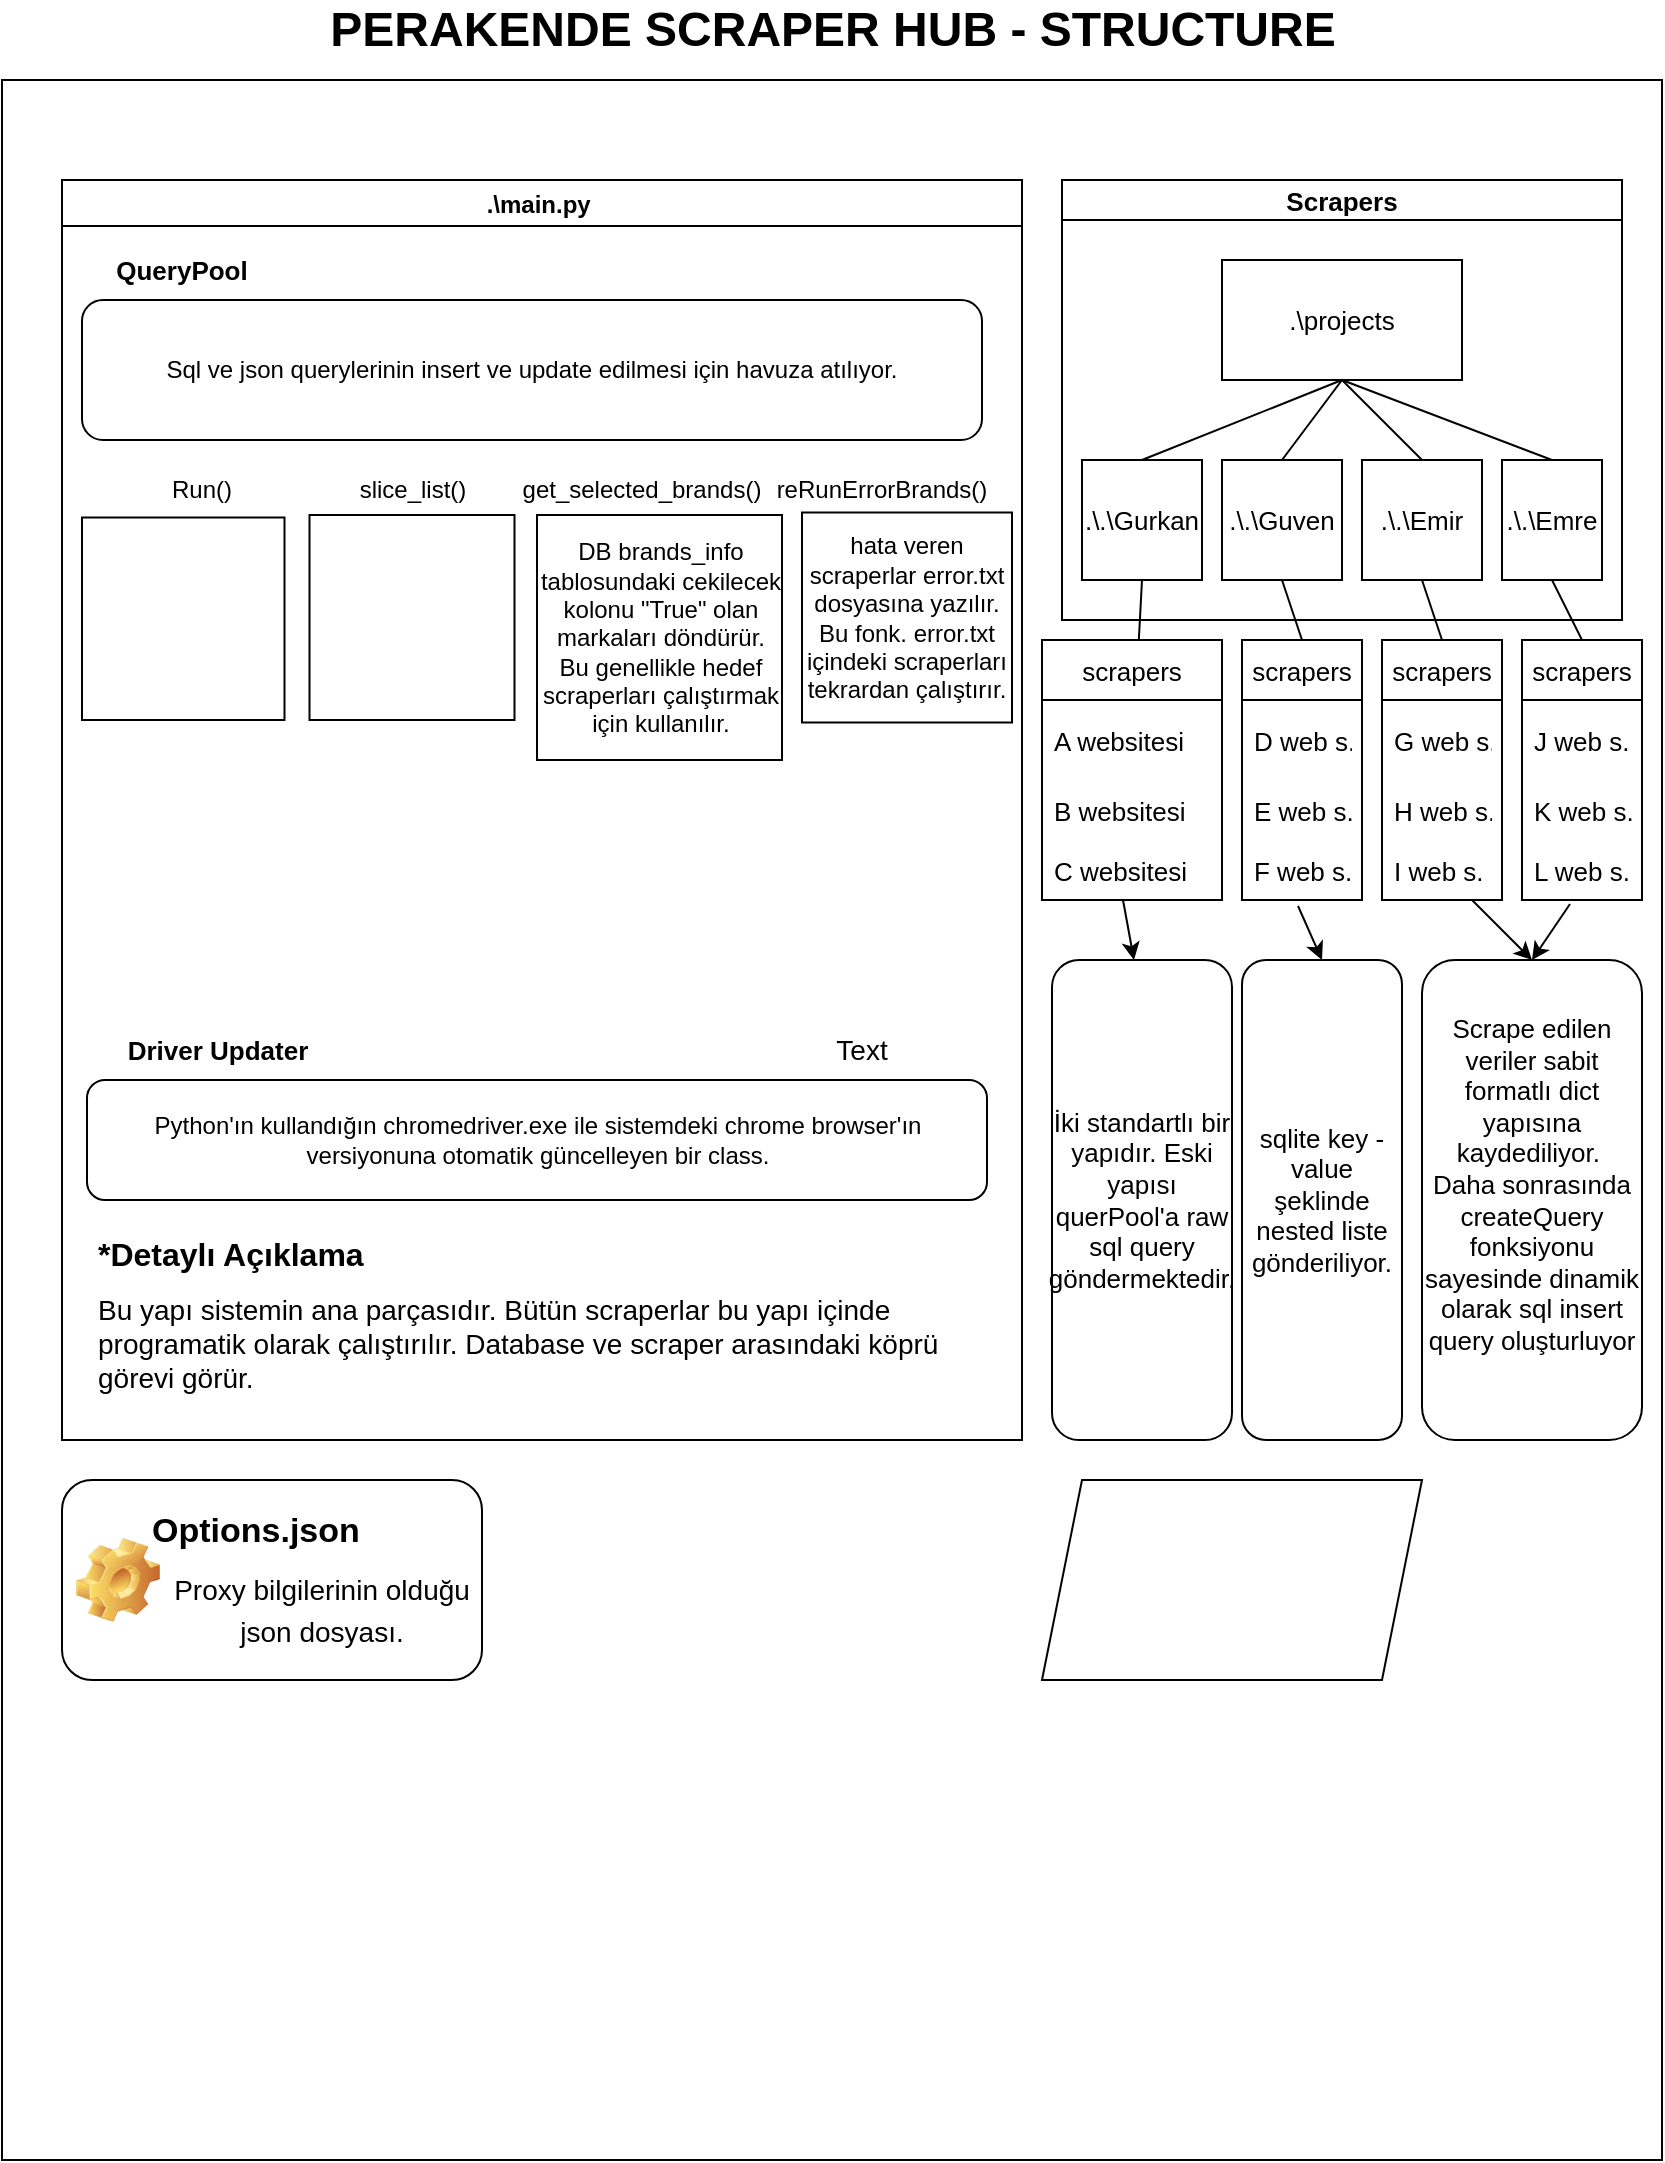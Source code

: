 <mxfile version="17.4.0" type="github">
  <diagram name="Page-1" id="2a216829-ef6e-dabb-86c1-c78162f3ba2b">
    <mxGraphModel dx="1382" dy="774" grid="1" gridSize="10" guides="1" tooltips="1" connect="1" arrows="1" fold="1" page="1" pageScale="1" pageWidth="850" pageHeight="1100" background="none" math="0" shadow="0">
      <root>
        <mxCell id="0" />
        <mxCell id="1" parent="0" />
        <mxCell id="dqU5Dyr8MQ7zKgZwAmgb-1" value="" style="rounded=0;whiteSpace=wrap;html=1;" vertex="1" parent="1">
          <mxGeometry x="10" y="50" width="830" height="1040" as="geometry" />
        </mxCell>
        <mxCell id="dqU5Dyr8MQ7zKgZwAmgb-4" value="PERAKENDE SCRAPER HUB -&amp;nbsp;STRUCTURE" style="text;strokeColor=none;fillColor=none;html=1;fontSize=24;fontStyle=1;verticalAlign=middle;align=center;" vertex="1" parent="1">
          <mxGeometry x="375" y="10" width="100" height="30" as="geometry" />
        </mxCell>
        <mxCell id="dqU5Dyr8MQ7zKgZwAmgb-7" value=".\main.py " style="swimlane;" vertex="1" parent="1">
          <mxGeometry x="40" y="100" width="480" height="630" as="geometry">
            <mxRectangle x="40" y="100" width="90" height="23" as="alternateBounds" />
          </mxGeometry>
        </mxCell>
        <mxCell id="dqU5Dyr8MQ7zKgZwAmgb-9" value="Sql ve json querylerinin insert ve update edilmesi için havuza atılıyor." style="rounded=1;whiteSpace=wrap;html=1;" vertex="1" parent="dqU5Dyr8MQ7zKgZwAmgb-7">
          <mxGeometry x="10" y="60" width="450" height="70" as="geometry" />
        </mxCell>
        <mxCell id="dqU5Dyr8MQ7zKgZwAmgb-10" value="QueryPool" style="text;html=1;strokeColor=none;fillColor=none;align=center;verticalAlign=middle;whiteSpace=wrap;rounded=0;fontStyle=1;fontSize=13;" vertex="1" parent="dqU5Dyr8MQ7zKgZwAmgb-7">
          <mxGeometry x="20" y="30" width="80" height="30" as="geometry" />
        </mxCell>
        <mxCell id="dqU5Dyr8MQ7zKgZwAmgb-15" value="" style="whiteSpace=wrap;html=1;aspect=fixed;" vertex="1" parent="dqU5Dyr8MQ7zKgZwAmgb-7">
          <mxGeometry x="10" y="168.75" width="101.25" height="101.25" as="geometry" />
        </mxCell>
        <mxCell id="dqU5Dyr8MQ7zKgZwAmgb-16" value="" style="whiteSpace=wrap;html=1;aspect=fixed;" vertex="1" parent="dqU5Dyr8MQ7zKgZwAmgb-7">
          <mxGeometry x="123.75" y="167.5" width="102.5" height="102.5" as="geometry" />
        </mxCell>
        <mxCell id="dqU5Dyr8MQ7zKgZwAmgb-17" value="DB brands_info tablosundaki cekilecek kolonu &quot;True&quot; olan markaları döndürür. Bu genellikle hedef scraperları çalıştırmak için kullanılır." style="whiteSpace=wrap;html=1;aspect=fixed;" vertex="1" parent="dqU5Dyr8MQ7zKgZwAmgb-7">
          <mxGeometry x="237.5" y="167.5" width="122.5" height="122.5" as="geometry" />
        </mxCell>
        <mxCell id="dqU5Dyr8MQ7zKgZwAmgb-18" value="Python&#39;ın kullandığın chromedriver.exe ile sistemdeki chrome browser&#39;ın versiyonuna otomatik güncelleyen bir class." style="rounded=1;whiteSpace=wrap;html=1;" vertex="1" parent="dqU5Dyr8MQ7zKgZwAmgb-7">
          <mxGeometry x="12.5" y="450" width="450" height="60" as="geometry" />
        </mxCell>
        <mxCell id="dqU5Dyr8MQ7zKgZwAmgb-19" value="Driver Updater" style="text;html=1;strokeColor=none;fillColor=none;align=center;verticalAlign=middle;whiteSpace=wrap;rounded=0;fontStyle=1;fontSize=13;" vertex="1" parent="dqU5Dyr8MQ7zKgZwAmgb-7">
          <mxGeometry x="12.5" y="420" width="130" height="30" as="geometry" />
        </mxCell>
        <mxCell id="dqU5Dyr8MQ7zKgZwAmgb-20" value="Run()" style="text;html=1;strokeColor=none;fillColor=none;align=center;verticalAlign=middle;whiteSpace=wrap;rounded=0;" vertex="1" parent="dqU5Dyr8MQ7zKgZwAmgb-7">
          <mxGeometry x="35" y="140" width="70" height="30" as="geometry" />
        </mxCell>
        <mxCell id="dqU5Dyr8MQ7zKgZwAmgb-22" value="slice_list()" style="text;html=1;strokeColor=none;fillColor=none;align=center;verticalAlign=middle;whiteSpace=wrap;rounded=0;" vertex="1" parent="dqU5Dyr8MQ7zKgZwAmgb-7">
          <mxGeometry x="132.5" y="140" width="85" height="30" as="geometry" />
        </mxCell>
        <mxCell id="dqU5Dyr8MQ7zKgZwAmgb-23" value="get_selected_brands()" style="text;html=1;strokeColor=none;fillColor=none;align=center;verticalAlign=middle;whiteSpace=wrap;rounded=0;" vertex="1" parent="dqU5Dyr8MQ7zKgZwAmgb-7">
          <mxGeometry x="190" y="140" width="200" height="30" as="geometry" />
        </mxCell>
        <mxCell id="dqU5Dyr8MQ7zKgZwAmgb-25" value="hata veren scraperlar error.txt dosyasına yazılır. Bu fonk. error.txt içindeki scraperları tekrardan çalıştırır." style="whiteSpace=wrap;html=1;aspect=fixed;" vertex="1" parent="dqU5Dyr8MQ7zKgZwAmgb-7">
          <mxGeometry x="370" y="166.25" width="105" height="105" as="geometry" />
        </mxCell>
        <mxCell id="dqU5Dyr8MQ7zKgZwAmgb-26" value="reRunErrorBrands()" style="text;html=1;strokeColor=none;fillColor=none;align=center;verticalAlign=middle;whiteSpace=wrap;rounded=0;" vertex="1" parent="dqU5Dyr8MQ7zKgZwAmgb-7">
          <mxGeometry x="380" y="140" width="60" height="30" as="geometry" />
        </mxCell>
        <mxCell id="dqU5Dyr8MQ7zKgZwAmgb-28" value="&lt;p style=&quot;line-height: 1.3&quot;&gt;&lt;/p&gt;&lt;h1 style=&quot;line-height: 0.7 ; font-size: 16px&quot;&gt;&lt;font style=&quot;font-size: 16px&quot;&gt;*Detaylı Açıklama&lt;/font&gt;&lt;/h1&gt;&lt;p style=&quot;font-size: 14px&quot;&gt;Bu yapı sistemin ana parçasıdır. Bütün scraperlar bu yapı içinde programatik olarak çalıştırılır. Database ve scraper arasındaki köprü görevi görür.&lt;/p&gt;&lt;p&gt;&lt;/p&gt;" style="text;html=1;strokeColor=none;fillColor=none;spacing=5;spacingTop=-20;whiteSpace=wrap;overflow=hidden;rounded=0;" vertex="1" parent="dqU5Dyr8MQ7zKgZwAmgb-7">
          <mxGeometry x="12.5" y="530" width="465" height="80" as="geometry" />
        </mxCell>
        <mxCell id="dqU5Dyr8MQ7zKgZwAmgb-39" value="Scrapers" style="swimlane;startSize=20;horizontal=1;containerType=tree;newEdgeStyle={&quot;edgeStyle&quot;:&quot;elbowEdgeStyle&quot;,&quot;startArrow&quot;:&quot;none&quot;,&quot;endArrow&quot;:&quot;none&quot;};fontSize=13;fontColor=none;strokeColor=default;fillColor=none;" vertex="1" parent="1">
          <mxGeometry x="540" y="100" width="280" height="220" as="geometry" />
        </mxCell>
        <UserObject label=".\projects" treeRoot="1" id="dqU5Dyr8MQ7zKgZwAmgb-42">
          <mxCell style="whiteSpace=wrap;html=1;align=center;treeFolding=1;treeMoving=1;newEdgeStyle={&quot;edgeStyle&quot;:&quot;elbowEdgeStyle&quot;,&quot;startArrow&quot;:&quot;none&quot;,&quot;endArrow&quot;:&quot;none&quot;};fontSize=13;fontColor=none;strokeColor=default;fillColor=none;" vertex="1" parent="dqU5Dyr8MQ7zKgZwAmgb-39">
            <mxGeometry x="80" y="40" width="120" height="60" as="geometry" />
          </mxCell>
        </UserObject>
        <mxCell id="dqU5Dyr8MQ7zKgZwAmgb-45" value=".\.\Emir" style="whiteSpace=wrap;html=1;align=center;verticalAlign=middle;treeFolding=1;treeMoving=1;newEdgeStyle={&quot;edgeStyle&quot;:&quot;elbowEdgeStyle&quot;,&quot;startArrow&quot;:&quot;none&quot;,&quot;endArrow&quot;:&quot;none&quot;};fontSize=13;fontColor=none;strokeColor=default;fillColor=none;" vertex="1" parent="1">
          <mxGeometry x="690" y="240" width="60" height="60" as="geometry" />
        </mxCell>
        <mxCell id="dqU5Dyr8MQ7zKgZwAmgb-46" value=".\.\Emre" style="whiteSpace=wrap;html=1;align=center;verticalAlign=middle;treeFolding=1;treeMoving=1;newEdgeStyle={&quot;edgeStyle&quot;:&quot;elbowEdgeStyle&quot;,&quot;startArrow&quot;:&quot;none&quot;,&quot;endArrow&quot;:&quot;none&quot;};fontSize=13;fontColor=none;strokeColor=default;fillColor=none;" vertex="1" parent="1">
          <mxGeometry x="760" y="240" width="50" height="60" as="geometry" />
        </mxCell>
        <mxCell id="dqU5Dyr8MQ7zKgZwAmgb-48" value=".\.\Gurkan" style="whiteSpace=wrap;html=1;align=center;verticalAlign=middle;treeFolding=1;treeMoving=1;newEdgeStyle={&quot;edgeStyle&quot;:&quot;elbowEdgeStyle&quot;,&quot;startArrow&quot;:&quot;none&quot;,&quot;endArrow&quot;:&quot;none&quot;};fontSize=13;fontColor=none;strokeColor=default;fillColor=none;" vertex="1" parent="1">
          <mxGeometry x="550" y="240" width="60" height="60" as="geometry" />
        </mxCell>
        <mxCell id="dqU5Dyr8MQ7zKgZwAmgb-49" value=".\.\Guven" style="whiteSpace=wrap;html=1;align=center;verticalAlign=middle;treeFolding=1;treeMoving=1;newEdgeStyle={&quot;edgeStyle&quot;:&quot;elbowEdgeStyle&quot;,&quot;startArrow&quot;:&quot;none&quot;,&quot;endArrow&quot;:&quot;none&quot;};fontSize=13;fontColor=none;strokeColor=default;fillColor=none;" vertex="1" parent="1">
          <mxGeometry x="620" y="240" width="60" height="60" as="geometry" />
        </mxCell>
        <mxCell id="dqU5Dyr8MQ7zKgZwAmgb-50" value="" style="endArrow=none;html=1;rounded=0;fontSize=13;fontColor=none;entryX=0.5;entryY=1;entryDx=0;entryDy=0;exitX=0.5;exitY=0;exitDx=0;exitDy=0;" edge="1" parent="1" source="dqU5Dyr8MQ7zKgZwAmgb-45" target="dqU5Dyr8MQ7zKgZwAmgb-42">
          <mxGeometry width="50" height="50" relative="1" as="geometry">
            <mxPoint x="410" y="300" as="sourcePoint" />
            <mxPoint x="460" y="250" as="targetPoint" />
          </mxGeometry>
        </mxCell>
        <mxCell id="dqU5Dyr8MQ7zKgZwAmgb-53" value="" style="endArrow=none;html=1;rounded=0;fontSize=13;fontColor=none;exitX=0.5;exitY=0;exitDx=0;exitDy=0;" edge="1" parent="1" source="dqU5Dyr8MQ7zKgZwAmgb-49">
          <mxGeometry width="50" height="50" relative="1" as="geometry">
            <mxPoint x="410" y="300" as="sourcePoint" />
            <mxPoint x="680" y="200" as="targetPoint" />
          </mxGeometry>
        </mxCell>
        <mxCell id="dqU5Dyr8MQ7zKgZwAmgb-54" value="" style="endArrow=none;html=1;rounded=0;fontSize=13;fontColor=none;entryX=0.5;entryY=1;entryDx=0;entryDy=0;exitX=0.5;exitY=0;exitDx=0;exitDy=0;" edge="1" parent="1" source="dqU5Dyr8MQ7zKgZwAmgb-46" target="dqU5Dyr8MQ7zKgZwAmgb-42">
          <mxGeometry width="50" height="50" relative="1" as="geometry">
            <mxPoint x="720" y="250" as="sourcePoint" />
            <mxPoint x="770" y="200" as="targetPoint" />
          </mxGeometry>
        </mxCell>
        <mxCell id="dqU5Dyr8MQ7zKgZwAmgb-55" value="" style="endArrow=none;html=1;rounded=0;fontSize=13;fontColor=none;entryX=0.5;entryY=1;entryDx=0;entryDy=0;exitX=0.5;exitY=0;exitDx=0;exitDy=0;" edge="1" parent="1" source="dqU5Dyr8MQ7zKgZwAmgb-48" target="dqU5Dyr8MQ7zKgZwAmgb-42">
          <mxGeometry width="50" height="50" relative="1" as="geometry">
            <mxPoint x="570" y="280" as="sourcePoint" />
            <mxPoint x="620" y="230" as="targetPoint" />
          </mxGeometry>
        </mxCell>
        <mxCell id="dqU5Dyr8MQ7zKgZwAmgb-59" value="İki standartlı bir yapıdır. Eski yapısı querPool&#39;a raw sql query göndermektedir.&lt;br&gt;" style="rounded=1;whiteSpace=wrap;html=1;fontSize=13;fontColor=none;strokeColor=default;fillColor=none;" vertex="1" parent="1">
          <mxGeometry x="535" y="490" width="90" height="240" as="geometry" />
        </mxCell>
        <mxCell id="dqU5Dyr8MQ7zKgZwAmgb-60" value="&lt;br&gt;Scrape edilen veriler sabit formatlı dict yapısına kaydediliyor.&amp;nbsp;&lt;br&gt;Daha sonrasında createQuery fonksiyonu sayesinde dinamik olarak sql insert query oluşturluyor&lt;br&gt;&lt;br&gt;&lt;br&gt;" style="rounded=1;whiteSpace=wrap;html=1;fontSize=13;fontColor=none;strokeColor=default;fillColor=none;" vertex="1" parent="1">
          <mxGeometry x="720" y="490" width="110" height="240" as="geometry" />
        </mxCell>
        <mxCell id="dqU5Dyr8MQ7zKgZwAmgb-62" value="sqlite key - value şeklinde nested liste gönderiliyor." style="rounded=1;whiteSpace=wrap;html=1;fontSize=13;fontColor=none;strokeColor=default;fillColor=none;" vertex="1" parent="1">
          <mxGeometry x="630" y="490" width="80" height="240" as="geometry" />
        </mxCell>
        <mxCell id="dqU5Dyr8MQ7zKgZwAmgb-65" value="" style="endArrow=classic;html=1;rounded=0;fontSize=13;fontColor=none;exitX=0.45;exitY=1;exitDx=0;exitDy=0;exitPerimeter=0;" edge="1" parent="1" source="dqU5Dyr8MQ7zKgZwAmgb-72">
          <mxGeometry width="50" height="50" relative="1" as="geometry">
            <mxPoint x="410" y="440" as="sourcePoint" />
            <mxPoint x="576" y="490" as="targetPoint" />
          </mxGeometry>
        </mxCell>
        <mxCell id="dqU5Dyr8MQ7zKgZwAmgb-69" value="scrapers" style="swimlane;fontStyle=0;childLayout=stackLayout;horizontal=1;startSize=30;horizontalStack=0;resizeParent=1;resizeParentMax=0;resizeLast=0;collapsible=1;marginBottom=0;fontSize=13;fontColor=none;strokeColor=default;fillColor=none;" vertex="1" parent="1">
          <mxGeometry x="530" y="330" width="90" height="130" as="geometry" />
        </mxCell>
        <mxCell id="dqU5Dyr8MQ7zKgZwAmgb-70" value="A websitesi" style="text;strokeColor=none;fillColor=none;align=left;verticalAlign=middle;spacingLeft=4;spacingRight=4;overflow=hidden;points=[[0,0.5],[1,0.5]];portConstraint=eastwest;rotatable=0;fontSize=13;fontColor=none;" vertex="1" parent="dqU5Dyr8MQ7zKgZwAmgb-69">
          <mxGeometry y="30" width="90" height="40" as="geometry" />
        </mxCell>
        <mxCell id="dqU5Dyr8MQ7zKgZwAmgb-71" value="B websitesi" style="text;strokeColor=none;fillColor=none;align=left;verticalAlign=middle;spacingLeft=4;spacingRight=4;overflow=hidden;points=[[0,0.5],[1,0.5]];portConstraint=eastwest;rotatable=0;fontSize=13;fontColor=none;" vertex="1" parent="dqU5Dyr8MQ7zKgZwAmgb-69">
          <mxGeometry y="70" width="90" height="30" as="geometry" />
        </mxCell>
        <mxCell id="dqU5Dyr8MQ7zKgZwAmgb-72" value="C websitesi" style="text;strokeColor=none;fillColor=none;align=left;verticalAlign=middle;spacingLeft=4;spacingRight=4;overflow=hidden;points=[[0,0.5],[1,0.5]];portConstraint=eastwest;rotatable=0;fontSize=13;fontColor=none;" vertex="1" parent="dqU5Dyr8MQ7zKgZwAmgb-69">
          <mxGeometry y="100" width="90" height="30" as="geometry" />
        </mxCell>
        <mxCell id="dqU5Dyr8MQ7zKgZwAmgb-73" value="scrapers" style="swimlane;fontStyle=0;childLayout=stackLayout;horizontal=1;startSize=30;horizontalStack=0;resizeParent=1;resizeParentMax=0;resizeLast=0;collapsible=1;marginBottom=0;fontSize=13;fontColor=none;strokeColor=default;fillColor=none;" vertex="1" parent="1">
          <mxGeometry x="630" y="330" width="60" height="130" as="geometry" />
        </mxCell>
        <mxCell id="dqU5Dyr8MQ7zKgZwAmgb-74" value="D web s." style="text;strokeColor=none;fillColor=none;align=left;verticalAlign=middle;spacingLeft=4;spacingRight=4;overflow=hidden;points=[[0,0.5],[1,0.5]];portConstraint=eastwest;rotatable=0;fontSize=13;fontColor=none;" vertex="1" parent="dqU5Dyr8MQ7zKgZwAmgb-73">
          <mxGeometry y="30" width="60" height="40" as="geometry" />
        </mxCell>
        <mxCell id="dqU5Dyr8MQ7zKgZwAmgb-75" value="E web s." style="text;strokeColor=none;fillColor=none;align=left;verticalAlign=middle;spacingLeft=4;spacingRight=4;overflow=hidden;points=[[0,0.5],[1,0.5]];portConstraint=eastwest;rotatable=0;fontSize=13;fontColor=none;" vertex="1" parent="dqU5Dyr8MQ7zKgZwAmgb-73">
          <mxGeometry y="70" width="60" height="30" as="geometry" />
        </mxCell>
        <mxCell id="dqU5Dyr8MQ7zKgZwAmgb-76" value="F web s." style="text;strokeColor=none;fillColor=none;align=left;verticalAlign=middle;spacingLeft=4;spacingRight=4;overflow=hidden;points=[[0,0.5],[1,0.5]];portConstraint=eastwest;rotatable=0;fontSize=13;fontColor=none;" vertex="1" parent="dqU5Dyr8MQ7zKgZwAmgb-73">
          <mxGeometry y="100" width="60" height="30" as="geometry" />
        </mxCell>
        <mxCell id="dqU5Dyr8MQ7zKgZwAmgb-81" value="scrapers" style="swimlane;fontStyle=0;childLayout=stackLayout;horizontal=1;startSize=30;horizontalStack=0;resizeParent=1;resizeParentMax=0;resizeLast=0;collapsible=1;marginBottom=0;fontSize=13;fontColor=none;strokeColor=default;fillColor=none;" vertex="1" parent="1">
          <mxGeometry x="770" y="330" width="60" height="130" as="geometry" />
        </mxCell>
        <mxCell id="dqU5Dyr8MQ7zKgZwAmgb-82" value="J web s." style="text;strokeColor=none;fillColor=none;align=left;verticalAlign=middle;spacingLeft=4;spacingRight=4;overflow=hidden;points=[[0,0.5],[1,0.5]];portConstraint=eastwest;rotatable=0;fontSize=13;fontColor=none;" vertex="1" parent="dqU5Dyr8MQ7zKgZwAmgb-81">
          <mxGeometry y="30" width="60" height="40" as="geometry" />
        </mxCell>
        <mxCell id="dqU5Dyr8MQ7zKgZwAmgb-83" value="K web s." style="text;strokeColor=none;fillColor=none;align=left;verticalAlign=middle;spacingLeft=4;spacingRight=4;overflow=hidden;points=[[0,0.5],[1,0.5]];portConstraint=eastwest;rotatable=0;fontSize=13;fontColor=none;" vertex="1" parent="dqU5Dyr8MQ7zKgZwAmgb-81">
          <mxGeometry y="70" width="60" height="30" as="geometry" />
        </mxCell>
        <mxCell id="dqU5Dyr8MQ7zKgZwAmgb-84" value="L web s." style="text;strokeColor=none;fillColor=none;align=left;verticalAlign=middle;spacingLeft=4;spacingRight=4;overflow=hidden;points=[[0,0.5],[1,0.5]];portConstraint=eastwest;rotatable=0;fontSize=13;fontColor=none;" vertex="1" parent="dqU5Dyr8MQ7zKgZwAmgb-81">
          <mxGeometry y="100" width="60" height="30" as="geometry" />
        </mxCell>
        <mxCell id="dqU5Dyr8MQ7zKgZwAmgb-85" value="scrapers" style="swimlane;fontStyle=0;childLayout=stackLayout;horizontal=1;startSize=30;horizontalStack=0;resizeParent=1;resizeParentMax=0;resizeLast=0;collapsible=1;marginBottom=0;fontSize=13;fontColor=none;strokeColor=default;fillColor=none;" vertex="1" parent="1">
          <mxGeometry x="700" y="330" width="60" height="130" as="geometry" />
        </mxCell>
        <mxCell id="dqU5Dyr8MQ7zKgZwAmgb-86" value="G web s." style="text;strokeColor=none;fillColor=none;align=left;verticalAlign=middle;spacingLeft=4;spacingRight=4;overflow=hidden;points=[[0,0.5],[1,0.5]];portConstraint=eastwest;rotatable=0;fontSize=13;fontColor=none;" vertex="1" parent="dqU5Dyr8MQ7zKgZwAmgb-85">
          <mxGeometry y="30" width="60" height="40" as="geometry" />
        </mxCell>
        <mxCell id="dqU5Dyr8MQ7zKgZwAmgb-87" value="H web s." style="text;strokeColor=none;fillColor=none;align=left;verticalAlign=middle;spacingLeft=4;spacingRight=4;overflow=hidden;points=[[0,0.5],[1,0.5]];portConstraint=eastwest;rotatable=0;fontSize=13;fontColor=none;" vertex="1" parent="dqU5Dyr8MQ7zKgZwAmgb-85">
          <mxGeometry y="70" width="60" height="30" as="geometry" />
        </mxCell>
        <mxCell id="dqU5Dyr8MQ7zKgZwAmgb-88" value="I web s." style="text;strokeColor=none;fillColor=none;align=left;verticalAlign=middle;spacingLeft=4;spacingRight=4;overflow=hidden;points=[[0,0.5],[1,0.5]];portConstraint=eastwest;rotatable=0;fontSize=13;fontColor=none;" vertex="1" parent="dqU5Dyr8MQ7zKgZwAmgb-85">
          <mxGeometry y="100" width="60" height="30" as="geometry" />
        </mxCell>
        <mxCell id="dqU5Dyr8MQ7zKgZwAmgb-89" value="" style="endArrow=none;html=1;rounded=0;fontSize=13;fontColor=none;exitX=0.5;exitY=1;exitDx=0;exitDy=0;" edge="1" parent="1" source="dqU5Dyr8MQ7zKgZwAmgb-48" target="dqU5Dyr8MQ7zKgZwAmgb-69">
          <mxGeometry width="50" height="50" relative="1" as="geometry">
            <mxPoint x="410" y="440" as="sourcePoint" />
            <mxPoint x="460" y="390" as="targetPoint" />
          </mxGeometry>
        </mxCell>
        <mxCell id="dqU5Dyr8MQ7zKgZwAmgb-90" value="" style="endArrow=none;html=1;rounded=0;fontSize=13;fontColor=none;exitX=0.5;exitY=1;exitDx=0;exitDy=0;entryX=0.5;entryY=0;entryDx=0;entryDy=0;" edge="1" parent="1" source="dqU5Dyr8MQ7zKgZwAmgb-49" target="dqU5Dyr8MQ7zKgZwAmgb-73">
          <mxGeometry width="50" height="50" relative="1" as="geometry">
            <mxPoint x="590" y="310" as="sourcePoint" />
            <mxPoint x="588.421" y="340" as="targetPoint" />
          </mxGeometry>
        </mxCell>
        <mxCell id="dqU5Dyr8MQ7zKgZwAmgb-93" value="" style="endArrow=none;html=1;rounded=0;fontSize=13;fontColor=none;exitX=0.5;exitY=1;exitDx=0;exitDy=0;entryX=0.5;entryY=0;entryDx=0;entryDy=0;" edge="1" parent="1" source="dqU5Dyr8MQ7zKgZwAmgb-45" target="dqU5Dyr8MQ7zKgZwAmgb-85">
          <mxGeometry width="50" height="50" relative="1" as="geometry">
            <mxPoint x="660" y="310" as="sourcePoint" />
            <mxPoint x="670" y="340" as="targetPoint" />
          </mxGeometry>
        </mxCell>
        <mxCell id="dqU5Dyr8MQ7zKgZwAmgb-95" value="" style="endArrow=none;html=1;rounded=0;fontSize=13;fontColor=none;exitX=0.5;exitY=1;exitDx=0;exitDy=0;entryX=0.5;entryY=0;entryDx=0;entryDy=0;" edge="1" parent="1" source="dqU5Dyr8MQ7zKgZwAmgb-46" target="dqU5Dyr8MQ7zKgZwAmgb-81">
          <mxGeometry width="50" height="50" relative="1" as="geometry">
            <mxPoint x="730" y="310" as="sourcePoint" />
            <mxPoint x="740" y="340" as="targetPoint" />
          </mxGeometry>
        </mxCell>
        <mxCell id="dqU5Dyr8MQ7zKgZwAmgb-96" value="" style="endArrow=classic;html=1;rounded=0;fontSize=13;fontColor=none;exitX=0.467;exitY=1.1;exitDx=0;exitDy=0;exitPerimeter=0;entryX=0.5;entryY=0;entryDx=0;entryDy=0;" edge="1" parent="1" source="dqU5Dyr8MQ7zKgZwAmgb-76" target="dqU5Dyr8MQ7zKgZwAmgb-62">
          <mxGeometry width="50" height="50" relative="1" as="geometry">
            <mxPoint x="650" y="510" as="sourcePoint" />
            <mxPoint x="700" y="460" as="targetPoint" />
          </mxGeometry>
        </mxCell>
        <mxCell id="dqU5Dyr8MQ7zKgZwAmgb-97" value="" style="endArrow=classic;html=1;rounded=0;fontSize=13;fontColor=none;entryX=0.5;entryY=0;entryDx=0;entryDy=0;" edge="1" parent="1" source="dqU5Dyr8MQ7zKgZwAmgb-88" target="dqU5Dyr8MQ7zKgZwAmgb-60">
          <mxGeometry width="50" height="50" relative="1" as="geometry">
            <mxPoint x="720" y="790" as="sourcePoint" />
            <mxPoint x="770" y="740" as="targetPoint" />
          </mxGeometry>
        </mxCell>
        <mxCell id="dqU5Dyr8MQ7zKgZwAmgb-98" value="" style="endArrow=classic;html=1;rounded=0;fontSize=13;fontColor=none;exitX=0.4;exitY=1.067;exitDx=0;exitDy=0;exitPerimeter=0;entryX=0.5;entryY=0;entryDx=0;entryDy=0;" edge="1" parent="1" source="dqU5Dyr8MQ7zKgZwAmgb-84" target="dqU5Dyr8MQ7zKgZwAmgb-60">
          <mxGeometry width="50" height="50" relative="1" as="geometry">
            <mxPoint x="370" y="740" as="sourcePoint" />
            <mxPoint x="420" y="690" as="targetPoint" />
          </mxGeometry>
        </mxCell>
        <mxCell id="dqU5Dyr8MQ7zKgZwAmgb-100" value="" style="label;whiteSpace=wrap;html=1;image=img/clipart/Gear_128x128.png;fontSize=13;fontColor=none;strokeColor=default;fillColor=none;" vertex="1" parent="1">
          <mxGeometry x="40" y="750" width="210" height="100" as="geometry" />
        </mxCell>
        <mxCell id="dqU5Dyr8MQ7zKgZwAmgb-101" value="&lt;h1&gt;&lt;font style=&quot;font-size: 17px&quot;&gt;Options.json&lt;/font&gt;&lt;/h1&gt;" style="text;html=1;strokeColor=none;fillColor=none;spacing=5;spacingTop=-20;whiteSpace=wrap;overflow=hidden;rounded=0;fontSize=13;fontColor=none;" vertex="1" parent="1">
          <mxGeometry x="80" y="750" width="160" height="100" as="geometry" />
        </mxCell>
        <mxCell id="dqU5Dyr8MQ7zKgZwAmgb-102" value="&lt;font style=&quot;font-size: 14px&quot;&gt;Proxy bilgilerinin olduğu json dosyası.&lt;/font&gt;" style="text;html=1;strokeColor=none;fillColor=none;align=center;verticalAlign=middle;whiteSpace=wrap;rounded=0;fontSize=17;fontColor=none;" vertex="1" parent="1">
          <mxGeometry x="90" y="790" width="160" height="50" as="geometry" />
        </mxCell>
        <mxCell id="dqU5Dyr8MQ7zKgZwAmgb-106" value="" style="shape=parallelogram;perimeter=parallelogramPerimeter;whiteSpace=wrap;html=1;fixedSize=1;fontSize=14;fontColor=none;strokeColor=default;fillColor=none;" vertex="1" parent="1">
          <mxGeometry x="530" y="750" width="190" height="100" as="geometry" />
        </mxCell>
        <mxCell id="dqU5Dyr8MQ7zKgZwAmgb-107" value="Text" style="text;html=1;strokeColor=none;fillColor=none;align=center;verticalAlign=middle;whiteSpace=wrap;rounded=0;fontSize=14;fontColor=none;" vertex="1" parent="1">
          <mxGeometry x="410" y="520" width="60" height="30" as="geometry" />
        </mxCell>
      </root>
    </mxGraphModel>
  </diagram>
</mxfile>
